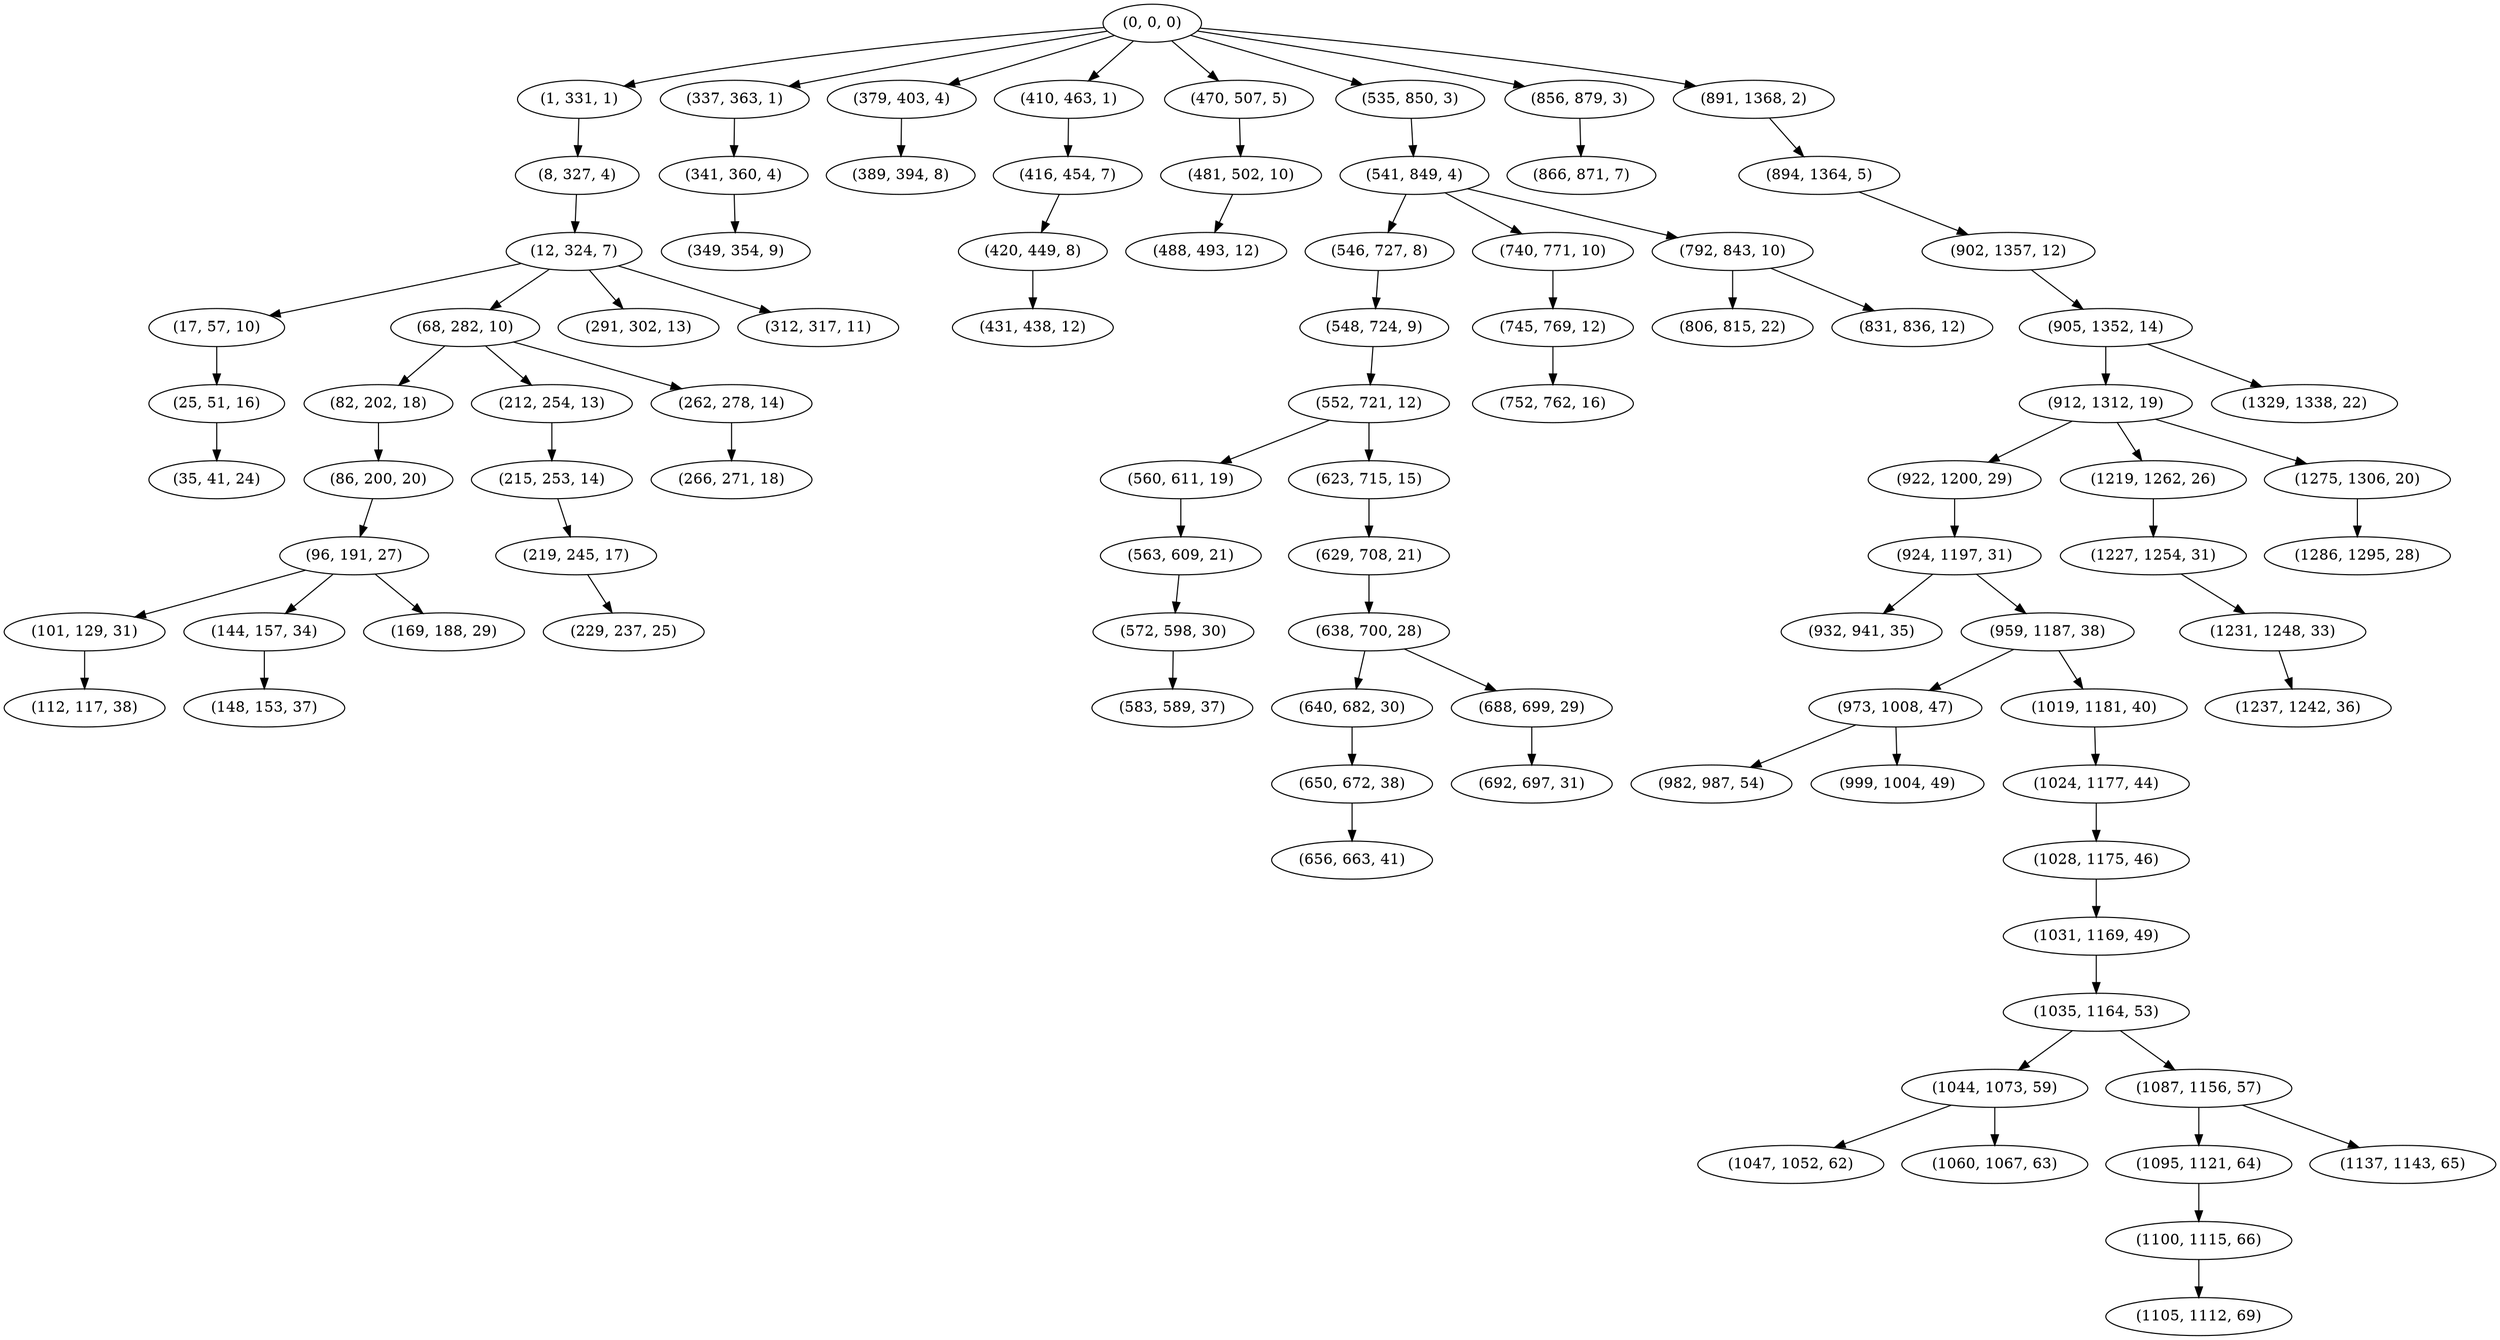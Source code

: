 digraph tree {
    "(0, 0, 0)";
    "(1, 331, 1)";
    "(8, 327, 4)";
    "(12, 324, 7)";
    "(17, 57, 10)";
    "(25, 51, 16)";
    "(35, 41, 24)";
    "(68, 282, 10)";
    "(82, 202, 18)";
    "(86, 200, 20)";
    "(96, 191, 27)";
    "(101, 129, 31)";
    "(112, 117, 38)";
    "(144, 157, 34)";
    "(148, 153, 37)";
    "(169, 188, 29)";
    "(212, 254, 13)";
    "(215, 253, 14)";
    "(219, 245, 17)";
    "(229, 237, 25)";
    "(262, 278, 14)";
    "(266, 271, 18)";
    "(291, 302, 13)";
    "(312, 317, 11)";
    "(337, 363, 1)";
    "(341, 360, 4)";
    "(349, 354, 9)";
    "(379, 403, 4)";
    "(389, 394, 8)";
    "(410, 463, 1)";
    "(416, 454, 7)";
    "(420, 449, 8)";
    "(431, 438, 12)";
    "(470, 507, 5)";
    "(481, 502, 10)";
    "(488, 493, 12)";
    "(535, 850, 3)";
    "(541, 849, 4)";
    "(546, 727, 8)";
    "(548, 724, 9)";
    "(552, 721, 12)";
    "(560, 611, 19)";
    "(563, 609, 21)";
    "(572, 598, 30)";
    "(583, 589, 37)";
    "(623, 715, 15)";
    "(629, 708, 21)";
    "(638, 700, 28)";
    "(640, 682, 30)";
    "(650, 672, 38)";
    "(656, 663, 41)";
    "(688, 699, 29)";
    "(692, 697, 31)";
    "(740, 771, 10)";
    "(745, 769, 12)";
    "(752, 762, 16)";
    "(792, 843, 10)";
    "(806, 815, 22)";
    "(831, 836, 12)";
    "(856, 879, 3)";
    "(866, 871, 7)";
    "(891, 1368, 2)";
    "(894, 1364, 5)";
    "(902, 1357, 12)";
    "(905, 1352, 14)";
    "(912, 1312, 19)";
    "(922, 1200, 29)";
    "(924, 1197, 31)";
    "(932, 941, 35)";
    "(959, 1187, 38)";
    "(973, 1008, 47)";
    "(982, 987, 54)";
    "(999, 1004, 49)";
    "(1019, 1181, 40)";
    "(1024, 1177, 44)";
    "(1028, 1175, 46)";
    "(1031, 1169, 49)";
    "(1035, 1164, 53)";
    "(1044, 1073, 59)";
    "(1047, 1052, 62)";
    "(1060, 1067, 63)";
    "(1087, 1156, 57)";
    "(1095, 1121, 64)";
    "(1100, 1115, 66)";
    "(1105, 1112, 69)";
    "(1137, 1143, 65)";
    "(1219, 1262, 26)";
    "(1227, 1254, 31)";
    "(1231, 1248, 33)";
    "(1237, 1242, 36)";
    "(1275, 1306, 20)";
    "(1286, 1295, 28)";
    "(1329, 1338, 22)";
    "(0, 0, 0)" -> "(1, 331, 1)";
    "(0, 0, 0)" -> "(337, 363, 1)";
    "(0, 0, 0)" -> "(379, 403, 4)";
    "(0, 0, 0)" -> "(410, 463, 1)";
    "(0, 0, 0)" -> "(470, 507, 5)";
    "(0, 0, 0)" -> "(535, 850, 3)";
    "(0, 0, 0)" -> "(856, 879, 3)";
    "(0, 0, 0)" -> "(891, 1368, 2)";
    "(1, 331, 1)" -> "(8, 327, 4)";
    "(8, 327, 4)" -> "(12, 324, 7)";
    "(12, 324, 7)" -> "(17, 57, 10)";
    "(12, 324, 7)" -> "(68, 282, 10)";
    "(12, 324, 7)" -> "(291, 302, 13)";
    "(12, 324, 7)" -> "(312, 317, 11)";
    "(17, 57, 10)" -> "(25, 51, 16)";
    "(25, 51, 16)" -> "(35, 41, 24)";
    "(68, 282, 10)" -> "(82, 202, 18)";
    "(68, 282, 10)" -> "(212, 254, 13)";
    "(68, 282, 10)" -> "(262, 278, 14)";
    "(82, 202, 18)" -> "(86, 200, 20)";
    "(86, 200, 20)" -> "(96, 191, 27)";
    "(96, 191, 27)" -> "(101, 129, 31)";
    "(96, 191, 27)" -> "(144, 157, 34)";
    "(96, 191, 27)" -> "(169, 188, 29)";
    "(101, 129, 31)" -> "(112, 117, 38)";
    "(144, 157, 34)" -> "(148, 153, 37)";
    "(212, 254, 13)" -> "(215, 253, 14)";
    "(215, 253, 14)" -> "(219, 245, 17)";
    "(219, 245, 17)" -> "(229, 237, 25)";
    "(262, 278, 14)" -> "(266, 271, 18)";
    "(337, 363, 1)" -> "(341, 360, 4)";
    "(341, 360, 4)" -> "(349, 354, 9)";
    "(379, 403, 4)" -> "(389, 394, 8)";
    "(410, 463, 1)" -> "(416, 454, 7)";
    "(416, 454, 7)" -> "(420, 449, 8)";
    "(420, 449, 8)" -> "(431, 438, 12)";
    "(470, 507, 5)" -> "(481, 502, 10)";
    "(481, 502, 10)" -> "(488, 493, 12)";
    "(535, 850, 3)" -> "(541, 849, 4)";
    "(541, 849, 4)" -> "(546, 727, 8)";
    "(541, 849, 4)" -> "(740, 771, 10)";
    "(541, 849, 4)" -> "(792, 843, 10)";
    "(546, 727, 8)" -> "(548, 724, 9)";
    "(548, 724, 9)" -> "(552, 721, 12)";
    "(552, 721, 12)" -> "(560, 611, 19)";
    "(552, 721, 12)" -> "(623, 715, 15)";
    "(560, 611, 19)" -> "(563, 609, 21)";
    "(563, 609, 21)" -> "(572, 598, 30)";
    "(572, 598, 30)" -> "(583, 589, 37)";
    "(623, 715, 15)" -> "(629, 708, 21)";
    "(629, 708, 21)" -> "(638, 700, 28)";
    "(638, 700, 28)" -> "(640, 682, 30)";
    "(638, 700, 28)" -> "(688, 699, 29)";
    "(640, 682, 30)" -> "(650, 672, 38)";
    "(650, 672, 38)" -> "(656, 663, 41)";
    "(688, 699, 29)" -> "(692, 697, 31)";
    "(740, 771, 10)" -> "(745, 769, 12)";
    "(745, 769, 12)" -> "(752, 762, 16)";
    "(792, 843, 10)" -> "(806, 815, 22)";
    "(792, 843, 10)" -> "(831, 836, 12)";
    "(856, 879, 3)" -> "(866, 871, 7)";
    "(891, 1368, 2)" -> "(894, 1364, 5)";
    "(894, 1364, 5)" -> "(902, 1357, 12)";
    "(902, 1357, 12)" -> "(905, 1352, 14)";
    "(905, 1352, 14)" -> "(912, 1312, 19)";
    "(905, 1352, 14)" -> "(1329, 1338, 22)";
    "(912, 1312, 19)" -> "(922, 1200, 29)";
    "(912, 1312, 19)" -> "(1219, 1262, 26)";
    "(912, 1312, 19)" -> "(1275, 1306, 20)";
    "(922, 1200, 29)" -> "(924, 1197, 31)";
    "(924, 1197, 31)" -> "(932, 941, 35)";
    "(924, 1197, 31)" -> "(959, 1187, 38)";
    "(959, 1187, 38)" -> "(973, 1008, 47)";
    "(959, 1187, 38)" -> "(1019, 1181, 40)";
    "(973, 1008, 47)" -> "(982, 987, 54)";
    "(973, 1008, 47)" -> "(999, 1004, 49)";
    "(1019, 1181, 40)" -> "(1024, 1177, 44)";
    "(1024, 1177, 44)" -> "(1028, 1175, 46)";
    "(1028, 1175, 46)" -> "(1031, 1169, 49)";
    "(1031, 1169, 49)" -> "(1035, 1164, 53)";
    "(1035, 1164, 53)" -> "(1044, 1073, 59)";
    "(1035, 1164, 53)" -> "(1087, 1156, 57)";
    "(1044, 1073, 59)" -> "(1047, 1052, 62)";
    "(1044, 1073, 59)" -> "(1060, 1067, 63)";
    "(1087, 1156, 57)" -> "(1095, 1121, 64)";
    "(1087, 1156, 57)" -> "(1137, 1143, 65)";
    "(1095, 1121, 64)" -> "(1100, 1115, 66)";
    "(1100, 1115, 66)" -> "(1105, 1112, 69)";
    "(1219, 1262, 26)" -> "(1227, 1254, 31)";
    "(1227, 1254, 31)" -> "(1231, 1248, 33)";
    "(1231, 1248, 33)" -> "(1237, 1242, 36)";
    "(1275, 1306, 20)" -> "(1286, 1295, 28)";
}
